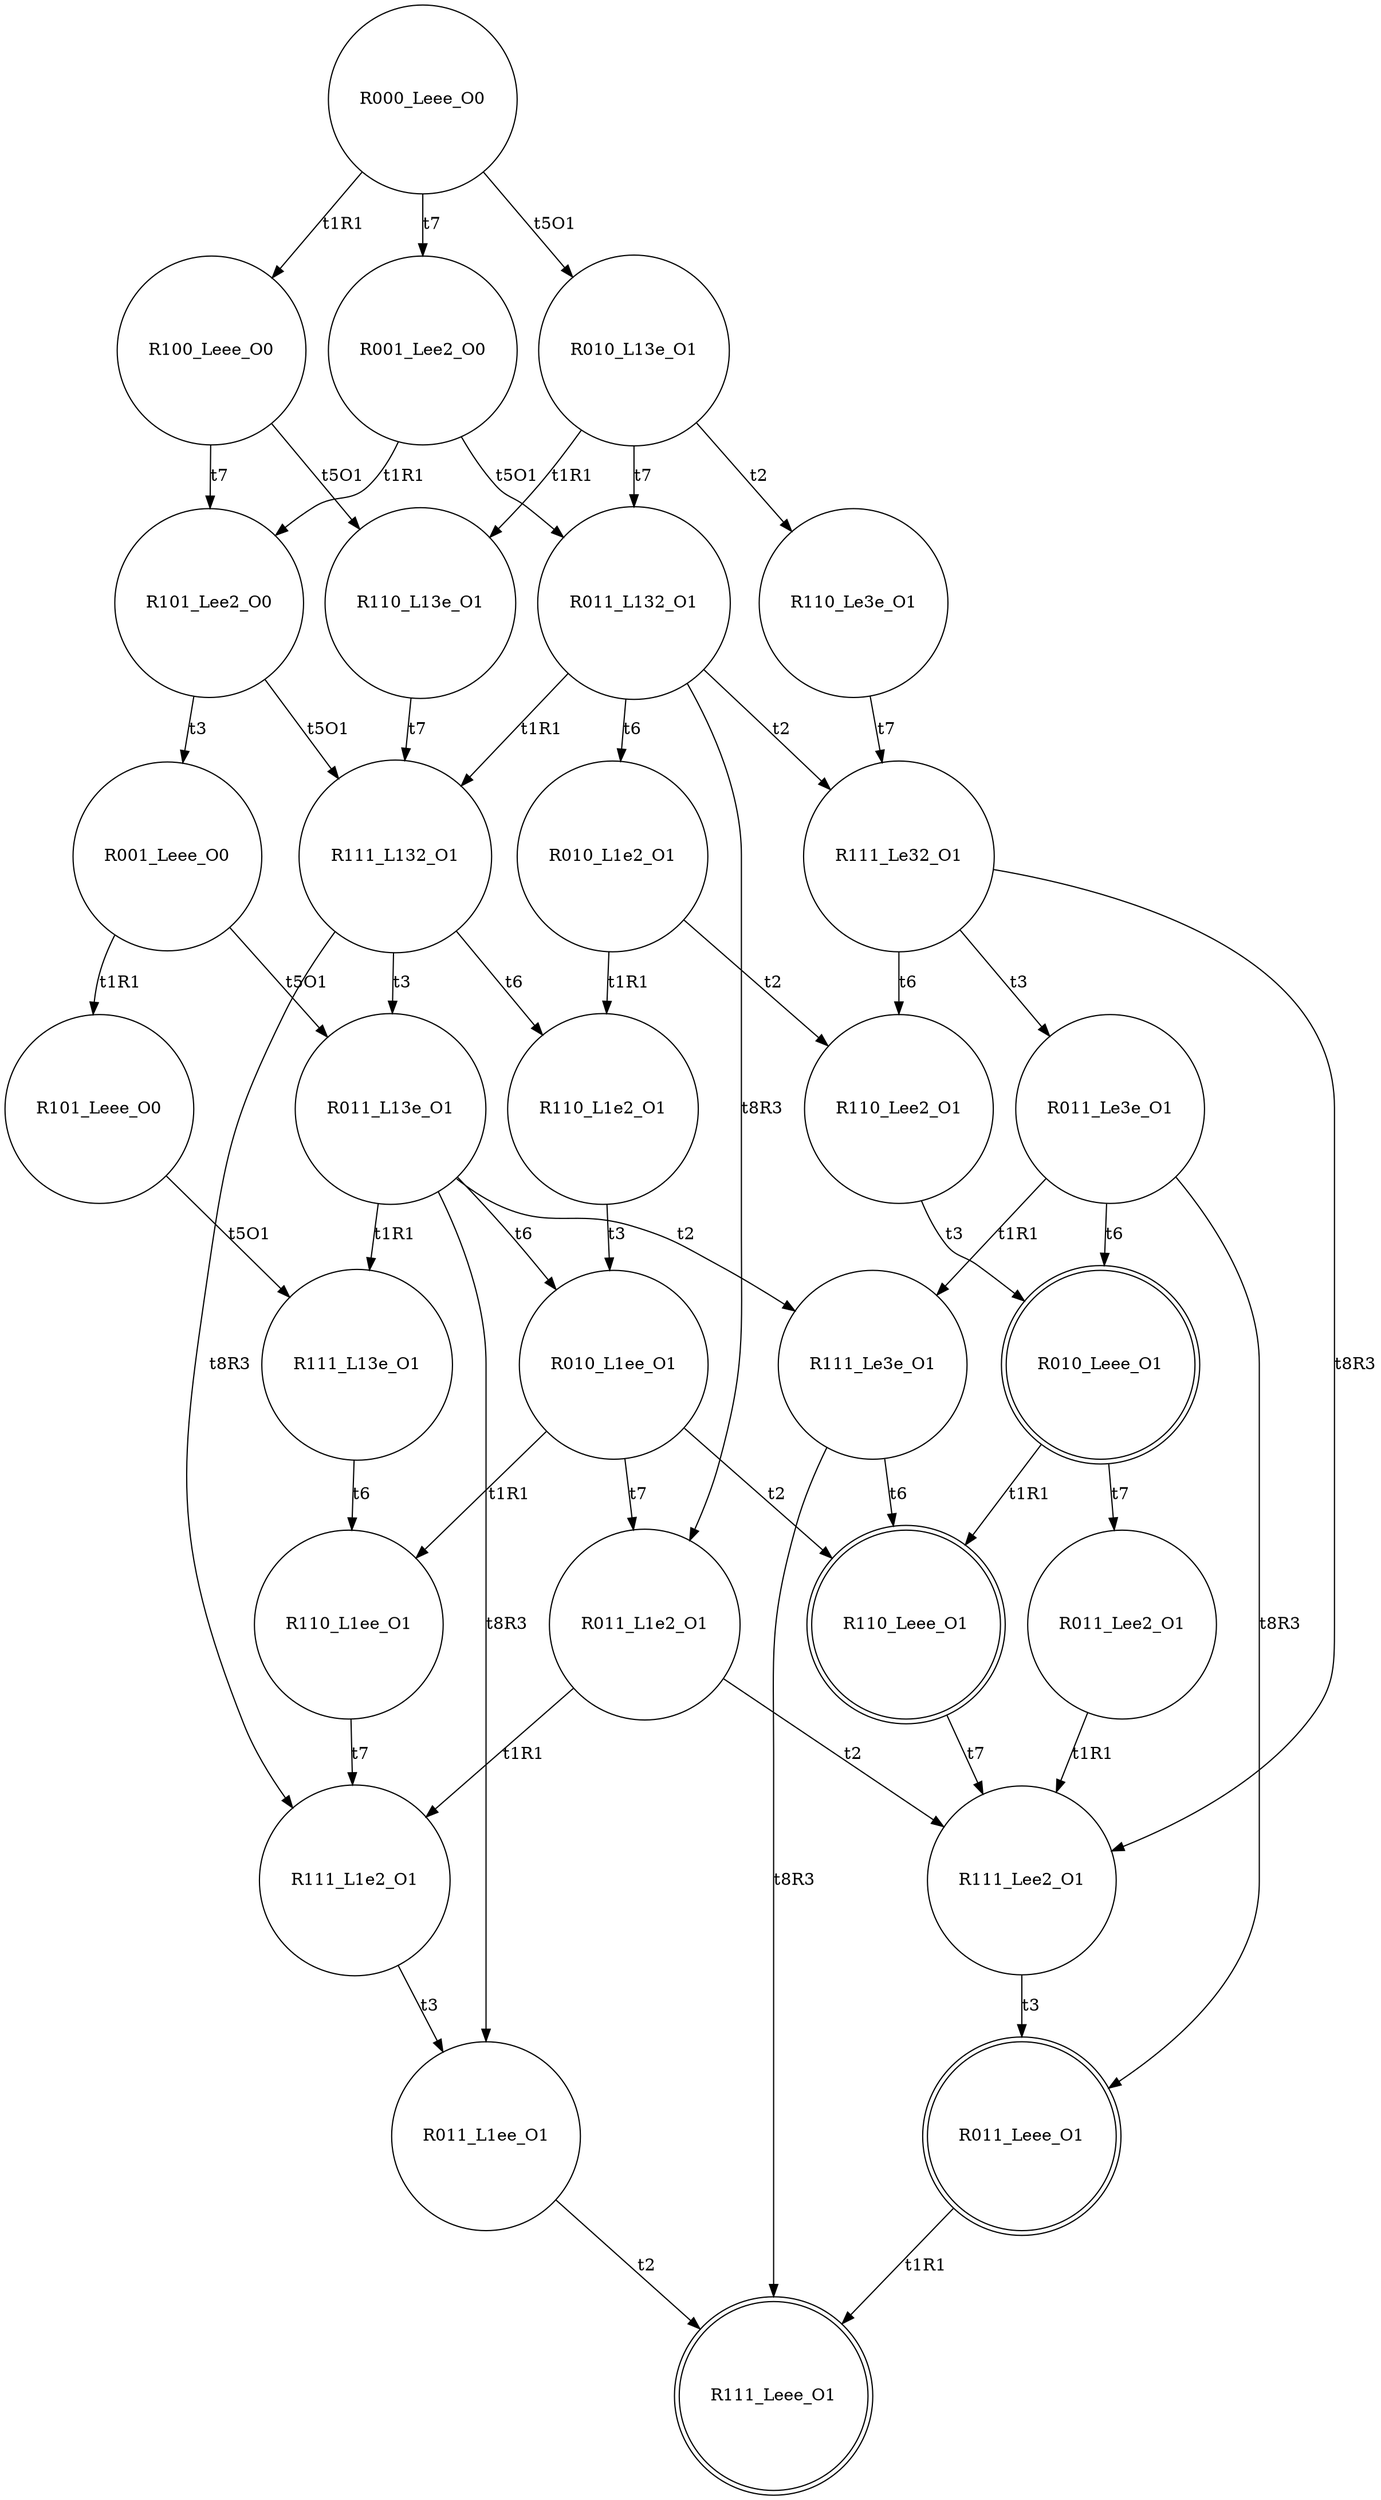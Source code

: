 digraph "SCinput/i" {
node [shape=circle]; R000_Leee_O0 ;
node [shape=circle]; R100_Leee_O0 ;
node [shape=circle]; R110_L13e_O1 ;
node [shape=circle]; R111_L132_O1 ;
node [shape=circle]; R011_L13e_O1 ;
node [shape=circle]; R111_L13e_O1 ;
node [shape=circle]; R110_L1ee_O1 ;
node [shape=circle]; R111_L1e2_O1 ;
node [shape=circle]; R011_L1ee_O1 ;
node [shape=doublecircle]; R111_Leee_O1 ;
node [shape=circle]; R111_Le3e_O1 ;
node [shape=doublecircle]; R110_Leee_O1 ;
node [shape=circle]; R111_Lee2_O1 ;
node [shape=doublecircle]; R011_Leee_O1 ;
node [shape=circle]; R010_L1ee_O1 ;
node [shape=circle]; R011_L1e2_O1 ;
node [shape=circle]; R110_L1e2_O1 ;
node [shape=circle]; R101_Lee2_O0 ;
node [shape=circle]; R001_Leee_O0 ;
node [shape=circle]; R101_Leee_O0 ;
node [shape=circle]; R010_L13e_O1 ;
node [shape=circle]; R110_Le3e_O1 ;
node [shape=circle]; R111_Le32_O1 ;
node [shape=circle]; R011_Le3e_O1 ;
node [shape=doublecircle]; R010_Leee_O1 ;
node [shape=circle]; R011_Lee2_O1 ;
node [shape=circle]; R110_Lee2_O1 ;
node [shape=circle]; R011_L132_O1 ;
node [shape=circle]; R010_L1e2_O1 ;
node [shape=circle]; R001_Lee2_O0 ;
R000_Leee_O0 -> R001_Lee2_O0 [label=t7]
R000_Leee_O0 -> R010_L13e_O1 [label=t5O1]
R000_Leee_O0 -> R100_Leee_O0 [label=t1R1]
R100_Leee_O0 -> R101_Lee2_O0 [label=t7]
R100_Leee_O0 -> R110_L13e_O1 [label=t5O1]
R110_L13e_O1 -> R111_L132_O1 [label=t7]
R111_L132_O1 -> R111_L1e2_O1 [label=t8R3]
R111_L132_O1 -> R110_L1e2_O1 [label=t6]
R111_L132_O1 -> R011_L13e_O1 [label=t3]
R011_L13e_O1 -> R011_L1ee_O1 [label=t8R3]
R011_L13e_O1 -> R010_L1ee_O1 [label=t6]
R011_L13e_O1 -> R111_Le3e_O1 [label=t2]
R011_L13e_O1 -> R111_L13e_O1 [label=t1R1]
R111_L13e_O1 -> R110_L1ee_O1 [label=t6]
R110_L1ee_O1 -> R111_L1e2_O1 [label=t7]
R111_L1e2_O1 -> R011_L1ee_O1 [label=t3]
R011_L1ee_O1 -> R111_Leee_O1 [label=t2]
R111_Le3e_O1 -> R111_Leee_O1 [label=t8R3]
R111_Le3e_O1 -> R110_Leee_O1 [label=t6]
R110_Leee_O1 -> R111_Lee2_O1 [label=t7]
R111_Lee2_O1 -> R011_Leee_O1 [label=t3]
R011_Leee_O1 -> R111_Leee_O1 [label=t1R1]
R010_L1ee_O1 -> R011_L1e2_O1 [label=t7]
R010_L1ee_O1 -> R110_Leee_O1 [label=t2]
R010_L1ee_O1 -> R110_L1ee_O1 [label=t1R1]
R011_L1e2_O1 -> R111_Lee2_O1 [label=t2]
R011_L1e2_O1 -> R111_L1e2_O1 [label=t1R1]
R110_L1e2_O1 -> R010_L1ee_O1 [label=t3]
R101_Lee2_O0 -> R111_L132_O1 [label=t5O1]
R101_Lee2_O0 -> R001_Leee_O0 [label=t3]
R001_Leee_O0 -> R011_L13e_O1 [label=t5O1]
R001_Leee_O0 -> R101_Leee_O0 [label=t1R1]
R101_Leee_O0 -> R111_L13e_O1 [label=t5O1]
R010_L13e_O1 -> R011_L132_O1 [label=t7]
R010_L13e_O1 -> R110_Le3e_O1 [label=t2]
R010_L13e_O1 -> R110_L13e_O1 [label=t1R1]
R110_Le3e_O1 -> R111_Le32_O1 [label=t7]
R111_Le32_O1 -> R111_Lee2_O1 [label=t8R3]
R111_Le32_O1 -> R110_Lee2_O1 [label=t6]
R111_Le32_O1 -> R011_Le3e_O1 [label=t3]
R011_Le3e_O1 -> R011_Leee_O1 [label=t8R3]
R011_Le3e_O1 -> R010_Leee_O1 [label=t6]
R011_Le3e_O1 -> R111_Le3e_O1 [label=t1R1]
R010_Leee_O1 -> R011_Lee2_O1 [label=t7]
R010_Leee_O1 -> R110_Leee_O1 [label=t1R1]
R011_Lee2_O1 -> R111_Lee2_O1 [label=t1R1]
R110_Lee2_O1 -> R010_Leee_O1 [label=t3]
R011_L132_O1 -> R011_L1e2_O1 [label=t8R3]
R011_L132_O1 -> R010_L1e2_O1 [label=t6]
R011_L132_O1 -> R111_Le32_O1 [label=t2]
R011_L132_O1 -> R111_L132_O1 [label=t1R1]
R010_L1e2_O1 -> R110_Lee2_O1 [label=t2]
R010_L1e2_O1 -> R110_L1e2_O1 [label=t1R1]
R001_Lee2_O0 -> R011_L132_O1 [label=t5O1]
R001_Lee2_O0 -> R101_Lee2_O0 [label=t1R1]
}